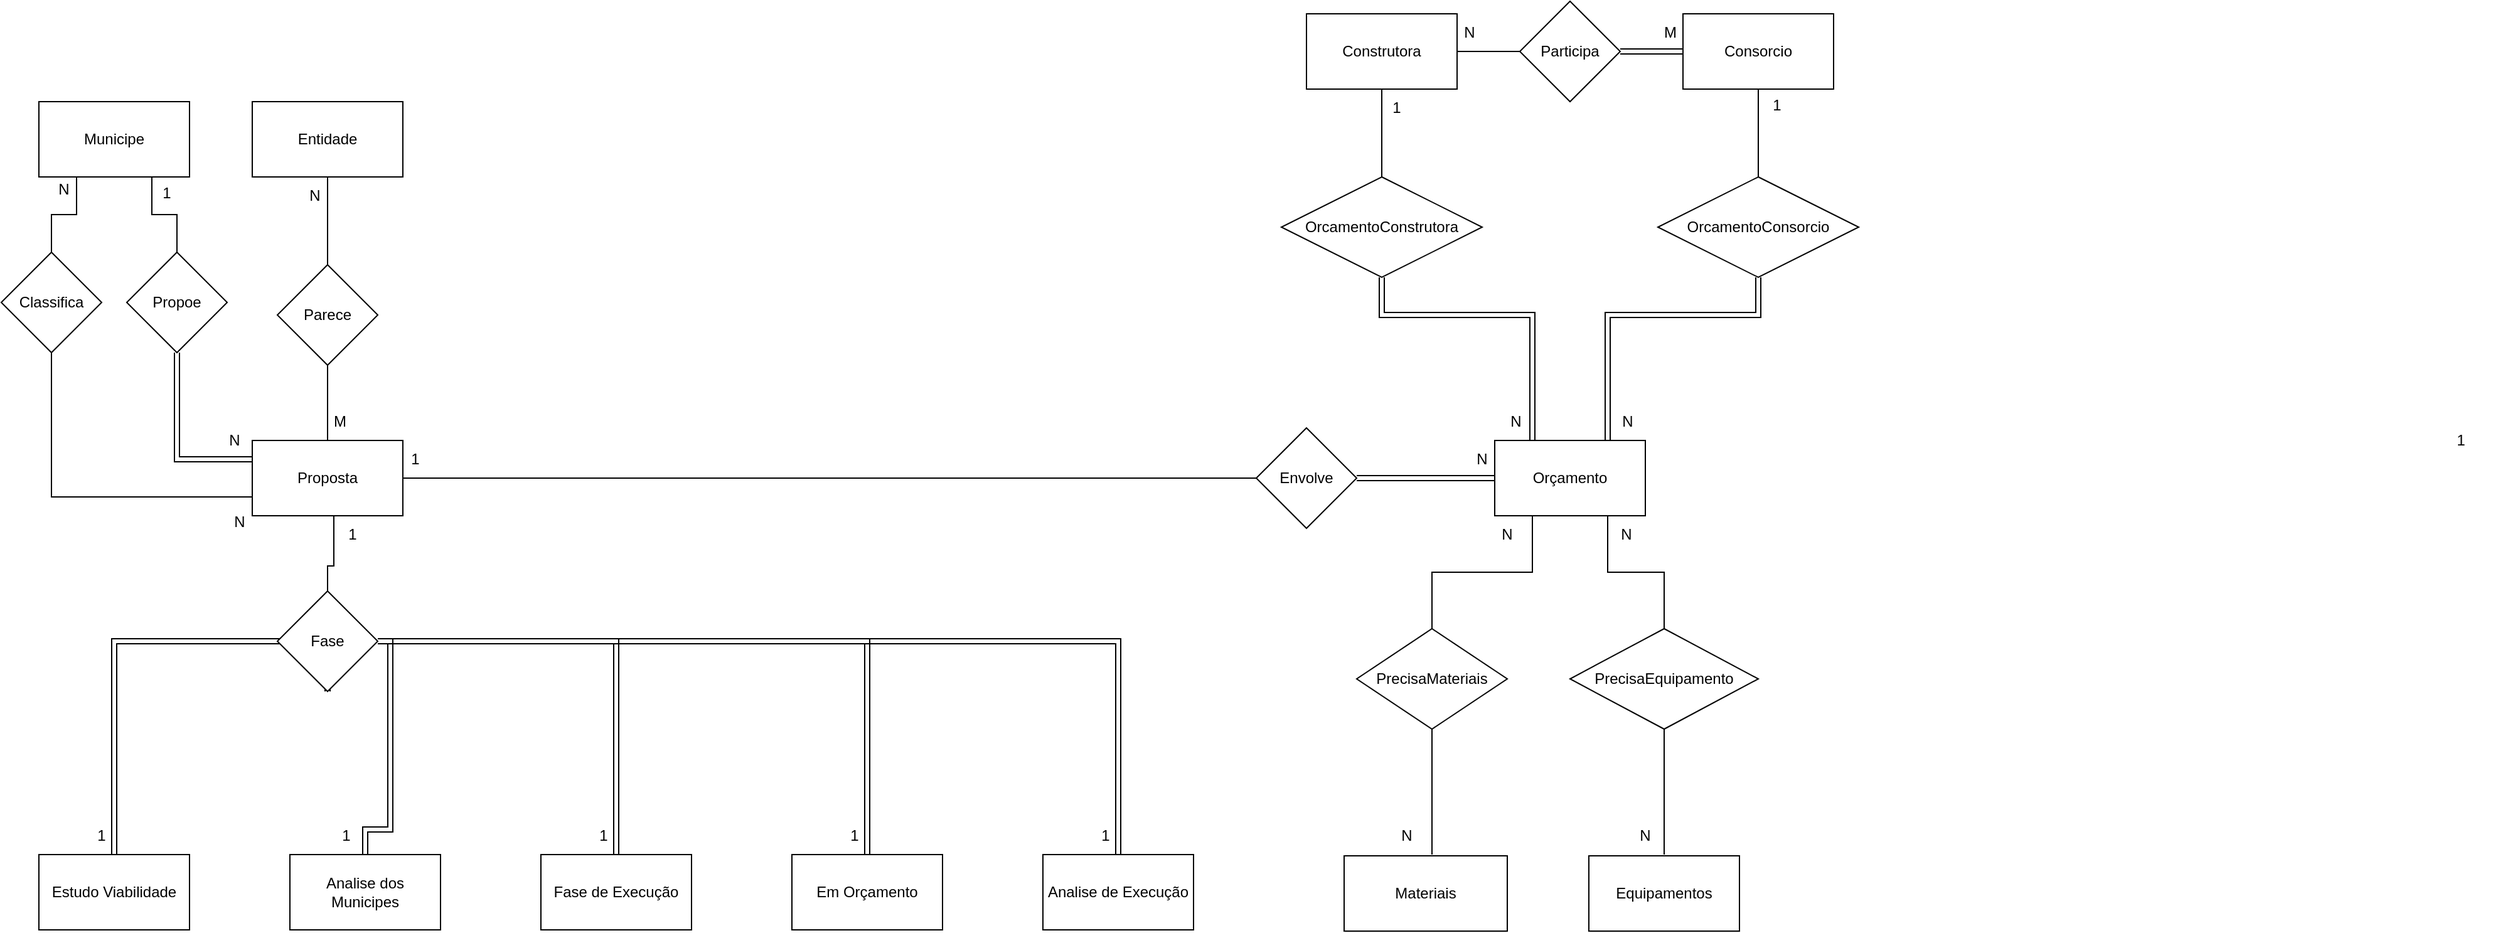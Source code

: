 <mxfile version="27.0.6">
  <diagram id="C5RBs43oDa-KdzZeNtuy" name="Page-1">
    <mxGraphModel dx="604" dy="1324" grid="1" gridSize="10" guides="1" tooltips="1" connect="1" arrows="1" fold="1" page="1" pageScale="1" pageWidth="2336" pageHeight="1654" math="0" shadow="0">
      <root>
        <mxCell id="WIyWlLk6GJQsqaUBKTNV-0" />
        <mxCell id="WIyWlLk6GJQsqaUBKTNV-1" parent="WIyWlLk6GJQsqaUBKTNV-0" />
        <mxCell id="YafSSv5_t9T66IMQjUq8-0" value="Municipe" style="rounded=0;whiteSpace=wrap;html=1;" parent="WIyWlLk6GJQsqaUBKTNV-1" vertex="1">
          <mxGeometry x="870" y="280" width="120" height="60" as="geometry" />
        </mxCell>
        <mxCell id="YafSSv5_t9T66IMQjUq8-1" value="Proposta" style="rounded=0;whiteSpace=wrap;html=1;" parent="WIyWlLk6GJQsqaUBKTNV-1" vertex="1">
          <mxGeometry x="1040" y="550" width="120" height="60" as="geometry" />
        </mxCell>
        <mxCell id="_V0TVH-yR0LAj-EPQ_b4-6" style="edgeStyle=orthogonalEdgeStyle;rounded=0;orthogonalLoop=1;jettySize=auto;html=1;entryX=0;entryY=0.25;entryDx=0;entryDy=0;shape=link;" edge="1" parent="WIyWlLk6GJQsqaUBKTNV-1" source="YafSSv5_t9T66IMQjUq8-2" target="YafSSv5_t9T66IMQjUq8-1">
          <mxGeometry relative="1" as="geometry">
            <Array as="points">
              <mxPoint x="980" y="565" />
            </Array>
          </mxGeometry>
        </mxCell>
        <mxCell id="_V0TVH-yR0LAj-EPQ_b4-13" style="edgeStyle=orthogonalEdgeStyle;rounded=0;orthogonalLoop=1;jettySize=auto;html=1;entryX=0.75;entryY=1;entryDx=0;entryDy=0;endArrow=none;startFill=0;" edge="1" parent="WIyWlLk6GJQsqaUBKTNV-1" source="YafSSv5_t9T66IMQjUq8-2" target="YafSSv5_t9T66IMQjUq8-0">
          <mxGeometry relative="1" as="geometry" />
        </mxCell>
        <mxCell id="YafSSv5_t9T66IMQjUq8-2" value="Propoe" style="rhombus;whiteSpace=wrap;html=1;" parent="WIyWlLk6GJQsqaUBKTNV-1" vertex="1">
          <mxGeometry x="940" y="400" width="80" height="80" as="geometry" />
        </mxCell>
        <mxCell id="YafSSv5_t9T66IMQjUq8-6" value="N" style="text;html=1;align=center;verticalAlign=middle;whiteSpace=wrap;rounded=0;" parent="WIyWlLk6GJQsqaUBKTNV-1" vertex="1">
          <mxGeometry x="996" y="535" width="60" height="30" as="geometry" />
        </mxCell>
        <mxCell id="YafSSv5_t9T66IMQjUq8-19" style="edgeStyle=orthogonalEdgeStyle;rounded=0;orthogonalLoop=1;jettySize=auto;html=1;exitX=0.5;exitY=1;exitDx=0;exitDy=0;endArrow=none;startFill=0;" parent="WIyWlLk6GJQsqaUBKTNV-1" source="YafSSv5_t9T66IMQjUq8-8" target="YafSSv5_t9T66IMQjUq8-1" edge="1">
          <mxGeometry relative="1" as="geometry" />
        </mxCell>
        <mxCell id="YafSSv5_t9T66IMQjUq8-8" value="Parece" style="rhombus;whiteSpace=wrap;html=1;" parent="WIyWlLk6GJQsqaUBKTNV-1" vertex="1">
          <mxGeometry x="1060" y="410" width="80" height="80" as="geometry" />
        </mxCell>
        <mxCell id="YafSSv5_t9T66IMQjUq8-18" style="edgeStyle=orthogonalEdgeStyle;rounded=0;orthogonalLoop=1;jettySize=auto;html=1;exitX=0.5;exitY=1;exitDx=0;exitDy=0;entryX=0.5;entryY=0;entryDx=0;entryDy=0;endArrow=none;startFill=0;" parent="WIyWlLk6GJQsqaUBKTNV-1" source="YafSSv5_t9T66IMQjUq8-9" target="YafSSv5_t9T66IMQjUq8-8" edge="1">
          <mxGeometry relative="1" as="geometry" />
        </mxCell>
        <mxCell id="YafSSv5_t9T66IMQjUq8-9" value="Entidade" style="rounded=0;whiteSpace=wrap;html=1;" parent="WIyWlLk6GJQsqaUBKTNV-1" vertex="1">
          <mxGeometry x="1040" y="280" width="120" height="60" as="geometry" />
        </mxCell>
        <mxCell id="YafSSv5_t9T66IMQjUq8-12" value="N" style="text;html=1;align=center;verticalAlign=middle;whiteSpace=wrap;rounded=0;" parent="WIyWlLk6GJQsqaUBKTNV-1" vertex="1">
          <mxGeometry x="1060" y="340" width="60" height="30" as="geometry" />
        </mxCell>
        <mxCell id="YafSSv5_t9T66IMQjUq8-23" value="M" style="text;html=1;align=center;verticalAlign=middle;whiteSpace=wrap;rounded=0;" parent="WIyWlLk6GJQsqaUBKTNV-1" vertex="1">
          <mxGeometry x="1080" y="520" width="60" height="30" as="geometry" />
        </mxCell>
        <mxCell id="YafSSv5_t9T66IMQjUq8-36" style="edgeStyle=orthogonalEdgeStyle;rounded=0;orthogonalLoop=1;jettySize=auto;html=1;exitX=0;exitY=0.5;exitDx=0;exitDy=0;entryX=1;entryY=0.5;entryDx=0;entryDy=0;endArrow=none;startFill=0;shape=link;" parent="WIyWlLk6GJQsqaUBKTNV-1" source="YafSSv5_t9T66IMQjUq8-26" target="YafSSv5_t9T66IMQjUq8-35" edge="1">
          <mxGeometry relative="1" as="geometry" />
        </mxCell>
        <mxCell id="YafSSv5_t9T66IMQjUq8-26" value="Orçamento" style="whiteSpace=wrap;html=1;" parent="WIyWlLk6GJQsqaUBKTNV-1" vertex="1">
          <mxGeometry x="2030" y="550" width="120" height="60" as="geometry" />
        </mxCell>
        <mxCell id="_V0TVH-yR0LAj-EPQ_b4-25" style="edgeStyle=orthogonalEdgeStyle;rounded=0;orthogonalLoop=1;jettySize=auto;html=1;entryX=0.25;entryY=0;entryDx=0;entryDy=0;endArrow=none;startFill=0;shape=link;" edge="1" parent="WIyWlLk6GJQsqaUBKTNV-1" source="YafSSv5_t9T66IMQjUq8-27" target="YafSSv5_t9T66IMQjUq8-26">
          <mxGeometry relative="1" as="geometry">
            <Array as="points">
              <mxPoint x="1940" y="450" />
              <mxPoint x="2060" y="450" />
            </Array>
          </mxGeometry>
        </mxCell>
        <mxCell id="YafSSv5_t9T66IMQjUq8-27" value="OrcamentoConstrutora" style="rhombus;whiteSpace=wrap;html=1;" parent="WIyWlLk6GJQsqaUBKTNV-1" vertex="1">
          <mxGeometry x="1860" y="340" width="160" height="80" as="geometry" />
        </mxCell>
        <mxCell id="YafSSv5_t9T66IMQjUq8-42" style="edgeStyle=orthogonalEdgeStyle;rounded=0;orthogonalLoop=1;jettySize=auto;html=1;exitX=0;exitY=0.5;exitDx=0;exitDy=0;entryX=1;entryY=0.5;entryDx=0;entryDy=0;endArrow=none;startFill=0;" parent="WIyWlLk6GJQsqaUBKTNV-1" source="YafSSv5_t9T66IMQjUq8-35" target="YafSSv5_t9T66IMQjUq8-1" edge="1">
          <mxGeometry relative="1" as="geometry" />
        </mxCell>
        <mxCell id="YafSSv5_t9T66IMQjUq8-35" value="Envolve" style="rhombus;whiteSpace=wrap;html=1;" parent="WIyWlLk6GJQsqaUBKTNV-1" vertex="1">
          <mxGeometry x="1840" y="540" width="80" height="80" as="geometry" />
        </mxCell>
        <mxCell id="YafSSv5_t9T66IMQjUq8-43" value="1" style="text;html=1;align=center;verticalAlign=middle;whiteSpace=wrap;rounded=0;" parent="WIyWlLk6GJQsqaUBKTNV-1" vertex="1">
          <mxGeometry x="1140" y="550" width="60" height="30" as="geometry" />
        </mxCell>
        <mxCell id="YafSSv5_t9T66IMQjUq8-45" value="N" style="text;html=1;align=center;verticalAlign=middle;whiteSpace=wrap;rounded=0;" parent="WIyWlLk6GJQsqaUBKTNV-1" vertex="1">
          <mxGeometry x="1990" y="550" width="60" height="30" as="geometry" />
        </mxCell>
        <mxCell id="x0ewcK_yAptQBKAOsCnC-6" style="edgeStyle=orthogonalEdgeStyle;rounded=0;orthogonalLoop=1;jettySize=auto;html=1;entryX=0;entryY=0.5;entryDx=0;entryDy=0;endArrow=none;startFill=0;" parent="WIyWlLk6GJQsqaUBKTNV-1" source="YafSSv5_t9T66IMQjUq8-46" target="x0ewcK_yAptQBKAOsCnC-5" edge="1">
          <mxGeometry relative="1" as="geometry" />
        </mxCell>
        <mxCell id="_V0TVH-yR0LAj-EPQ_b4-27" style="edgeStyle=orthogonalEdgeStyle;rounded=0;orthogonalLoop=1;jettySize=auto;html=1;exitX=0.5;exitY=1;exitDx=0;exitDy=0;entryX=0.5;entryY=0;entryDx=0;entryDy=0;endArrow=none;startFill=0;" edge="1" parent="WIyWlLk6GJQsqaUBKTNV-1" source="YafSSv5_t9T66IMQjUq8-46" target="YafSSv5_t9T66IMQjUq8-27">
          <mxGeometry relative="1" as="geometry" />
        </mxCell>
        <mxCell id="YafSSv5_t9T66IMQjUq8-46" value="Construtora" style="rounded=0;whiteSpace=wrap;html=1;" parent="WIyWlLk6GJQsqaUBKTNV-1" vertex="1">
          <mxGeometry x="1880" y="210" width="120" height="60" as="geometry" />
        </mxCell>
        <mxCell id="YafSSv5_t9T66IMQjUq8-64" value="Materiais" style="rounded=0;whiteSpace=wrap;html=1;" parent="WIyWlLk6GJQsqaUBKTNV-1" vertex="1">
          <mxGeometry x="1910" y="881" width="130" height="60" as="geometry" />
        </mxCell>
        <mxCell id="YafSSv5_t9T66IMQjUq8-65" value="Equipamentos" style="rounded=0;whiteSpace=wrap;html=1;" parent="WIyWlLk6GJQsqaUBKTNV-1" vertex="1">
          <mxGeometry x="2105" y="881" width="120" height="60" as="geometry" />
        </mxCell>
        <mxCell id="_V0TVH-yR0LAj-EPQ_b4-19" style="edgeStyle=orthogonalEdgeStyle;rounded=0;orthogonalLoop=1;jettySize=auto;html=1;endArrow=none;startFill=0;" edge="1" parent="WIyWlLk6GJQsqaUBKTNV-1" source="YafSSv5_t9T66IMQjUq8-67">
          <mxGeometry relative="1" as="geometry">
            <mxPoint x="1980" y="880" as="targetPoint" />
          </mxGeometry>
        </mxCell>
        <mxCell id="_V0TVH-yR0LAj-EPQ_b4-21" style="edgeStyle=orthogonalEdgeStyle;rounded=0;orthogonalLoop=1;jettySize=auto;html=1;entryX=0.25;entryY=1;entryDx=0;entryDy=0;endArrow=none;startFill=0;" edge="1" parent="WIyWlLk6GJQsqaUBKTNV-1" source="YafSSv5_t9T66IMQjUq8-67" target="YafSSv5_t9T66IMQjUq8-26">
          <mxGeometry relative="1" as="geometry" />
        </mxCell>
        <mxCell id="YafSSv5_t9T66IMQjUq8-67" value="PrecisaMateriais" style="rhombus;whiteSpace=wrap;html=1;" parent="WIyWlLk6GJQsqaUBKTNV-1" vertex="1">
          <mxGeometry x="1920" y="700" width="120" height="80" as="geometry" />
        </mxCell>
        <mxCell id="YafSSv5_t9T66IMQjUq8-72" value="N" style="text;html=1;align=center;verticalAlign=middle;whiteSpace=wrap;rounded=0;" parent="WIyWlLk6GJQsqaUBKTNV-1" vertex="1">
          <mxGeometry x="2010" y="610" width="60" height="30" as="geometry" />
        </mxCell>
        <mxCell id="YafSSv5_t9T66IMQjUq8-74" value="N" style="text;html=1;align=center;verticalAlign=middle;whiteSpace=wrap;rounded=0;" parent="WIyWlLk6GJQsqaUBKTNV-1" vertex="1">
          <mxGeometry x="1930" y="850" width="60" height="30" as="geometry" />
        </mxCell>
        <mxCell id="YafSSv5_t9T66IMQjUq8-76" value="N" style="text;html=1;align=center;verticalAlign=middle;whiteSpace=wrap;rounded=0;" parent="WIyWlLk6GJQsqaUBKTNV-1" vertex="1">
          <mxGeometry x="2120" y="850" width="60" height="30" as="geometry" />
        </mxCell>
        <mxCell id="oKJcFKSZTmgvzOlzi9U6-10" style="edgeStyle=orthogonalEdgeStyle;rounded=0;orthogonalLoop=1;jettySize=auto;html=1;exitX=0.5;exitY=1;exitDx=0;exitDy=0;entryX=0.5;entryY=0;entryDx=0;entryDy=0;endArrow=none;startFill=0;shape=link;" parent="WIyWlLk6GJQsqaUBKTNV-1" source="oKJcFKSZTmgvzOlzi9U6-0" target="oKJcFKSZTmgvzOlzi9U6-1" edge="1">
          <mxGeometry relative="1" as="geometry">
            <Array as="points">
              <mxPoint x="1100" y="710" />
              <mxPoint x="930" y="710" />
            </Array>
          </mxGeometry>
        </mxCell>
        <mxCell id="TlDRj1zJzSOJV_-mlVcT-9" style="edgeStyle=orthogonalEdgeStyle;rounded=0;orthogonalLoop=1;jettySize=auto;html=1;entryX=0.25;entryY=0;entryDx=0;entryDy=0;endArrow=none;startFill=0;" parent="WIyWlLk6GJQsqaUBKTNV-1" source="oKJcFKSZTmgvzOlzi9U6-0" target="oKJcFKSZTmgvzOlzi9U6-25" edge="1">
          <mxGeometry relative="1" as="geometry">
            <Array as="points">
              <mxPoint x="1100" y="650" />
              <mxPoint x="1105" y="650" />
            </Array>
          </mxGeometry>
        </mxCell>
        <mxCell id="oKJcFKSZTmgvzOlzi9U6-0" value="Fase" style="rhombus;whiteSpace=wrap;html=1;" parent="WIyWlLk6GJQsqaUBKTNV-1" vertex="1">
          <mxGeometry x="1060" y="670" width="80" height="80" as="geometry" />
        </mxCell>
        <mxCell id="oKJcFKSZTmgvzOlzi9U6-1" value="Estudo Viabilidade" style="whiteSpace=wrap;html=1;" parent="WIyWlLk6GJQsqaUBKTNV-1" vertex="1">
          <mxGeometry x="870" y="880" width="120" height="60" as="geometry" />
        </mxCell>
        <mxCell id="TlDRj1zJzSOJV_-mlVcT-3" style="edgeStyle=orthogonalEdgeStyle;rounded=0;orthogonalLoop=1;jettySize=auto;html=1;entryX=1;entryY=0.5;entryDx=0;entryDy=0;endArrow=none;startFill=0;shape=link;" parent="WIyWlLk6GJQsqaUBKTNV-1" source="oKJcFKSZTmgvzOlzi9U6-2" target="oKJcFKSZTmgvzOlzi9U6-0" edge="1">
          <mxGeometry relative="1" as="geometry">
            <Array as="points">
              <mxPoint x="1130" y="860" />
              <mxPoint x="1150" y="860" />
              <mxPoint x="1150" y="710" />
            </Array>
          </mxGeometry>
        </mxCell>
        <mxCell id="oKJcFKSZTmgvzOlzi9U6-2" value="Analise dos Municipes" style="whiteSpace=wrap;html=1;" parent="WIyWlLk6GJQsqaUBKTNV-1" vertex="1">
          <mxGeometry x="1070" y="880" width="120" height="60" as="geometry" />
        </mxCell>
        <mxCell id="TlDRj1zJzSOJV_-mlVcT-4" style="edgeStyle=orthogonalEdgeStyle;rounded=0;orthogonalLoop=1;jettySize=auto;html=1;entryX=1;entryY=0.5;entryDx=0;entryDy=0;endArrow=none;startFill=0;strokeColor=default;shape=link;" parent="WIyWlLk6GJQsqaUBKTNV-1" source="oKJcFKSZTmgvzOlzi9U6-3" target="oKJcFKSZTmgvzOlzi9U6-0" edge="1">
          <mxGeometry relative="1" as="geometry">
            <Array as="points">
              <mxPoint x="1330" y="710" />
            </Array>
          </mxGeometry>
        </mxCell>
        <mxCell id="oKJcFKSZTmgvzOlzi9U6-3" value="Fase de Execução" style="whiteSpace=wrap;html=1;" parent="WIyWlLk6GJQsqaUBKTNV-1" vertex="1">
          <mxGeometry x="1270" y="880" width="120" height="60" as="geometry" />
        </mxCell>
        <mxCell id="TlDRj1zJzSOJV_-mlVcT-5" style="edgeStyle=orthogonalEdgeStyle;rounded=0;orthogonalLoop=1;jettySize=auto;html=1;entryX=1;entryY=0.5;entryDx=0;entryDy=0;endArrow=none;startFill=0;shape=link;" parent="WIyWlLk6GJQsqaUBKTNV-1" source="oKJcFKSZTmgvzOlzi9U6-4" target="oKJcFKSZTmgvzOlzi9U6-0" edge="1">
          <mxGeometry relative="1" as="geometry">
            <Array as="points">
              <mxPoint x="1530" y="710" />
            </Array>
          </mxGeometry>
        </mxCell>
        <mxCell id="oKJcFKSZTmgvzOlzi9U6-4" value="Em Orçamento" style="whiteSpace=wrap;html=1;" parent="WIyWlLk6GJQsqaUBKTNV-1" vertex="1">
          <mxGeometry x="1470" y="880" width="120" height="60" as="geometry" />
        </mxCell>
        <mxCell id="TlDRj1zJzSOJV_-mlVcT-6" style="edgeStyle=orthogonalEdgeStyle;rounded=0;orthogonalLoop=1;jettySize=auto;html=1;entryX=1;entryY=0.5;entryDx=0;entryDy=0;endArrow=none;startFill=0;shape=link;" parent="WIyWlLk6GJQsqaUBKTNV-1" source="oKJcFKSZTmgvzOlzi9U6-5" target="oKJcFKSZTmgvzOlzi9U6-0" edge="1">
          <mxGeometry relative="1" as="geometry">
            <Array as="points">
              <mxPoint x="1730" y="710" />
            </Array>
          </mxGeometry>
        </mxCell>
        <mxCell id="oKJcFKSZTmgvzOlzi9U6-5" value="Analise de Execução" style="whiteSpace=wrap;html=1;" parent="WIyWlLk6GJQsqaUBKTNV-1" vertex="1">
          <mxGeometry x="1670" y="880" width="120" height="60" as="geometry" />
        </mxCell>
        <mxCell id="oKJcFKSZTmgvzOlzi9U6-20" value="1" style="text;html=1;align=center;verticalAlign=middle;whiteSpace=wrap;rounded=0;" parent="WIyWlLk6GJQsqaUBKTNV-1" vertex="1">
          <mxGeometry x="890" y="850" width="60" height="30" as="geometry" />
        </mxCell>
        <mxCell id="oKJcFKSZTmgvzOlzi9U6-21" value="1" style="text;html=1;align=center;verticalAlign=middle;whiteSpace=wrap;rounded=0;" parent="WIyWlLk6GJQsqaUBKTNV-1" vertex="1">
          <mxGeometry x="1085" y="850" width="60" height="30" as="geometry" />
        </mxCell>
        <mxCell id="oKJcFKSZTmgvzOlzi9U6-22" value="1" style="text;html=1;align=center;verticalAlign=middle;whiteSpace=wrap;rounded=0;" parent="WIyWlLk6GJQsqaUBKTNV-1" vertex="1">
          <mxGeometry x="1290" y="850" width="60" height="30" as="geometry" />
        </mxCell>
        <mxCell id="oKJcFKSZTmgvzOlzi9U6-23" value="1" style="text;html=1;align=center;verticalAlign=middle;whiteSpace=wrap;rounded=0;" parent="WIyWlLk6GJQsqaUBKTNV-1" vertex="1">
          <mxGeometry x="1490" y="850" width="60" height="30" as="geometry" />
        </mxCell>
        <mxCell id="oKJcFKSZTmgvzOlzi9U6-24" value="1" style="text;html=1;align=center;verticalAlign=middle;whiteSpace=wrap;rounded=0;" parent="WIyWlLk6GJQsqaUBKTNV-1" vertex="1">
          <mxGeometry x="1690" y="850" width="60" height="30" as="geometry" />
        </mxCell>
        <mxCell id="oKJcFKSZTmgvzOlzi9U6-25" value="1" style="text;html=1;align=center;verticalAlign=middle;whiteSpace=wrap;rounded=0;" parent="WIyWlLk6GJQsqaUBKTNV-1" vertex="1">
          <mxGeometry x="1090" y="610" width="60" height="30" as="geometry" />
        </mxCell>
        <mxCell id="x0ewcK_yAptQBKAOsCnC-7" style="edgeStyle=orthogonalEdgeStyle;rounded=0;orthogonalLoop=1;jettySize=auto;html=1;entryX=1;entryY=0.5;entryDx=0;entryDy=0;endArrow=none;startFill=0;shape=link;" parent="WIyWlLk6GJQsqaUBKTNV-1" source="x0ewcK_yAptQBKAOsCnC-4" target="x0ewcK_yAptQBKAOsCnC-5" edge="1">
          <mxGeometry relative="1" as="geometry" />
        </mxCell>
        <mxCell id="_V0TVH-yR0LAj-EPQ_b4-28" style="edgeStyle=orthogonalEdgeStyle;rounded=0;orthogonalLoop=1;jettySize=auto;html=1;exitX=0.5;exitY=1;exitDx=0;exitDy=0;entryX=0.5;entryY=0;entryDx=0;entryDy=0;endArrow=none;startFill=0;" edge="1" parent="WIyWlLk6GJQsqaUBKTNV-1" source="x0ewcK_yAptQBKAOsCnC-4" target="_V0TVH-yR0LAj-EPQ_b4-24">
          <mxGeometry relative="1" as="geometry" />
        </mxCell>
        <mxCell id="x0ewcK_yAptQBKAOsCnC-4" value="Consorcio" style="rounded=0;whiteSpace=wrap;html=1;" parent="WIyWlLk6GJQsqaUBKTNV-1" vertex="1">
          <mxGeometry x="2180" y="210" width="120" height="60" as="geometry" />
        </mxCell>
        <mxCell id="x0ewcK_yAptQBKAOsCnC-5" value="Participa" style="rhombus;whiteSpace=wrap;html=1;" parent="WIyWlLk6GJQsqaUBKTNV-1" vertex="1">
          <mxGeometry x="2050" y="200" width="80" height="80" as="geometry" />
        </mxCell>
        <mxCell id="x0ewcK_yAptQBKAOsCnC-8" value="N" style="text;html=1;align=center;verticalAlign=middle;whiteSpace=wrap;rounded=0;" parent="WIyWlLk6GJQsqaUBKTNV-1" vertex="1">
          <mxGeometry x="1980" y="210" width="60" height="30" as="geometry" />
        </mxCell>
        <mxCell id="x0ewcK_yAptQBKAOsCnC-9" value="M" style="text;html=1;align=center;verticalAlign=middle;whiteSpace=wrap;rounded=0;" parent="WIyWlLk6GJQsqaUBKTNV-1" vertex="1">
          <mxGeometry x="2140" y="210" width="60" height="30" as="geometry" />
        </mxCell>
        <mxCell id="_V0TVH-yR0LAj-EPQ_b4-14" style="edgeStyle=orthogonalEdgeStyle;rounded=0;orthogonalLoop=1;jettySize=auto;html=1;exitX=0.5;exitY=0;exitDx=0;exitDy=0;entryX=0.25;entryY=1;entryDx=0;entryDy=0;endArrow=none;startFill=0;" edge="1" parent="WIyWlLk6GJQsqaUBKTNV-1" source="_V0TVH-yR0LAj-EPQ_b4-2" target="YafSSv5_t9T66IMQjUq8-0">
          <mxGeometry relative="1" as="geometry" />
        </mxCell>
        <mxCell id="_V0TVH-yR0LAj-EPQ_b4-15" style="edgeStyle=orthogonalEdgeStyle;rounded=0;orthogonalLoop=1;jettySize=auto;html=1;entryX=0;entryY=0.75;entryDx=0;entryDy=0;endArrow=none;startFill=0;" edge="1" parent="WIyWlLk6GJQsqaUBKTNV-1" source="_V0TVH-yR0LAj-EPQ_b4-2" target="YafSSv5_t9T66IMQjUq8-1">
          <mxGeometry relative="1" as="geometry">
            <Array as="points">
              <mxPoint x="880" y="595" />
            </Array>
          </mxGeometry>
        </mxCell>
        <mxCell id="_V0TVH-yR0LAj-EPQ_b4-2" value="Classifica" style="rhombus;whiteSpace=wrap;html=1;" vertex="1" parent="WIyWlLk6GJQsqaUBKTNV-1">
          <mxGeometry x="840" y="400" width="80" height="80" as="geometry" />
        </mxCell>
        <mxCell id="_V0TVH-yR0LAj-EPQ_b4-9" value="N" style="text;html=1;align=center;verticalAlign=middle;whiteSpace=wrap;rounded=0;" vertex="1" parent="WIyWlLk6GJQsqaUBKTNV-1">
          <mxGeometry x="860" y="335" width="60" height="30" as="geometry" />
        </mxCell>
        <mxCell id="_V0TVH-yR0LAj-EPQ_b4-10" value="N" style="text;html=1;align=center;verticalAlign=middle;whiteSpace=wrap;rounded=0;" vertex="1" parent="WIyWlLk6GJQsqaUBKTNV-1">
          <mxGeometry x="1000" y="600" width="60" height="30" as="geometry" />
        </mxCell>
        <mxCell id="YafSSv5_t9T66IMQjUq8-5" value="1" style="text;html=1;align=center;verticalAlign=middle;whiteSpace=wrap;rounded=0;" parent="WIyWlLk6GJQsqaUBKTNV-1" vertex="1">
          <mxGeometry x="942" y="338" width="60" height="30" as="geometry" />
        </mxCell>
        <mxCell id="_V0TVH-yR0LAj-EPQ_b4-18" style="edgeStyle=orthogonalEdgeStyle;rounded=0;orthogonalLoop=1;jettySize=auto;html=1;endArrow=none;startFill=0;" edge="1" parent="WIyWlLk6GJQsqaUBKTNV-1" source="_V0TVH-yR0LAj-EPQ_b4-16">
          <mxGeometry relative="1" as="geometry">
            <mxPoint x="2165" y="880" as="targetPoint" />
          </mxGeometry>
        </mxCell>
        <mxCell id="_V0TVH-yR0LAj-EPQ_b4-22" style="edgeStyle=orthogonalEdgeStyle;rounded=0;orthogonalLoop=1;jettySize=auto;html=1;entryX=0.75;entryY=1;entryDx=0;entryDy=0;endArrow=none;startFill=0;" edge="1" parent="WIyWlLk6GJQsqaUBKTNV-1" source="_V0TVH-yR0LAj-EPQ_b4-16" target="YafSSv5_t9T66IMQjUq8-26">
          <mxGeometry relative="1" as="geometry" />
        </mxCell>
        <mxCell id="_V0TVH-yR0LAj-EPQ_b4-16" value="PrecisaEquipamento" style="rhombus;whiteSpace=wrap;html=1;" vertex="1" parent="WIyWlLk6GJQsqaUBKTNV-1">
          <mxGeometry x="2090" y="700" width="150" height="80" as="geometry" />
        </mxCell>
        <mxCell id="_V0TVH-yR0LAj-EPQ_b4-23" value="N" style="text;html=1;align=center;verticalAlign=middle;whiteSpace=wrap;rounded=0;" vertex="1" parent="WIyWlLk6GJQsqaUBKTNV-1">
          <mxGeometry x="2105" y="610" width="60" height="30" as="geometry" />
        </mxCell>
        <mxCell id="_V0TVH-yR0LAj-EPQ_b4-26" style="edgeStyle=orthogonalEdgeStyle;rounded=0;orthogonalLoop=1;jettySize=auto;html=1;entryX=0.75;entryY=0;entryDx=0;entryDy=0;shape=link;" edge="1" parent="WIyWlLk6GJQsqaUBKTNV-1" source="_V0TVH-yR0LAj-EPQ_b4-24" target="YafSSv5_t9T66IMQjUq8-26">
          <mxGeometry relative="1" as="geometry">
            <Array as="points">
              <mxPoint x="2240" y="450" />
              <mxPoint x="2120" y="450" />
            </Array>
          </mxGeometry>
        </mxCell>
        <mxCell id="_V0TVH-yR0LAj-EPQ_b4-24" value="OrcamentoConsorcio" style="rhombus;whiteSpace=wrap;html=1;" vertex="1" parent="WIyWlLk6GJQsqaUBKTNV-1">
          <mxGeometry x="2160" y="340" width="160" height="80" as="geometry" />
        </mxCell>
        <mxCell id="_V0TVH-yR0LAj-EPQ_b4-30" value="N" style="text;html=1;align=center;verticalAlign=middle;whiteSpace=wrap;rounded=0;" vertex="1" parent="WIyWlLk6GJQsqaUBKTNV-1">
          <mxGeometry x="2017" y="520" width="60" height="30" as="geometry" />
        </mxCell>
        <mxCell id="_V0TVH-yR0LAj-EPQ_b4-31" value="1" style="text;html=1;align=center;verticalAlign=middle;whiteSpace=wrap;rounded=0;" vertex="1" parent="WIyWlLk6GJQsqaUBKTNV-1">
          <mxGeometry x="1922" y="270" width="60" height="30" as="geometry" />
        </mxCell>
        <mxCell id="_V0TVH-yR0LAj-EPQ_b4-32" value="N" style="text;html=1;align=center;verticalAlign=middle;whiteSpace=wrap;rounded=0;" vertex="1" parent="WIyWlLk6GJQsqaUBKTNV-1">
          <mxGeometry x="2106" y="520" width="60" height="30" as="geometry" />
        </mxCell>
        <mxCell id="_V0TVH-yR0LAj-EPQ_b4-33" value="1" style="text;html=1;align=center;verticalAlign=middle;whiteSpace=wrap;rounded=0;" vertex="1" parent="WIyWlLk6GJQsqaUBKTNV-1">
          <mxGeometry x="2770" y="535" width="60" height="30" as="geometry" />
        </mxCell>
        <mxCell id="_V0TVH-yR0LAj-EPQ_b4-34" value="1" style="text;html=1;align=center;verticalAlign=middle;whiteSpace=wrap;rounded=0;" vertex="1" parent="WIyWlLk6GJQsqaUBKTNV-1">
          <mxGeometry x="2225" y="268" width="60" height="30" as="geometry" />
        </mxCell>
      </root>
    </mxGraphModel>
  </diagram>
</mxfile>
